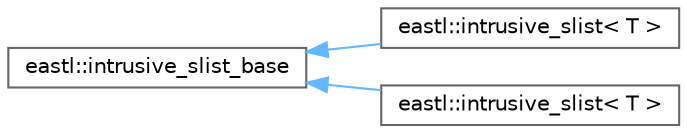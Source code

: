 digraph "类继承关系图"
{
 // LATEX_PDF_SIZE
  bgcolor="transparent";
  edge [fontname=Helvetica,fontsize=10,labelfontname=Helvetica,labelfontsize=10];
  node [fontname=Helvetica,fontsize=10,shape=box,height=0.2,width=0.4];
  rankdir="LR";
  Node0 [id="Node000000",label="eastl::intrusive_slist_base",height=0.2,width=0.4,color="grey40", fillcolor="white", style="filled",URL="$classeastl_1_1intrusive__slist__base.html",tooltip=" "];
  Node0 -> Node1 [id="edge904_Node000000_Node000001",dir="back",color="steelblue1",style="solid",tooltip=" "];
  Node1 [id="Node000001",label="eastl::intrusive_slist\< T \>",height=0.2,width=0.4,color="grey40", fillcolor="white", style="filled",URL="$classeastl_1_1intrusive__slist.html",tooltip=" "];
  Node0 -> Node2 [id="edge905_Node000000_Node000002",dir="back",color="steelblue1",style="solid",tooltip=" "];
  Node2 [id="Node000002",label="eastl::intrusive_slist\< T \>",height=0.2,width=0.4,color="grey40", fillcolor="white", style="filled",URL="$classeastl_1_1intrusive__slist.html",tooltip=" "];
}
